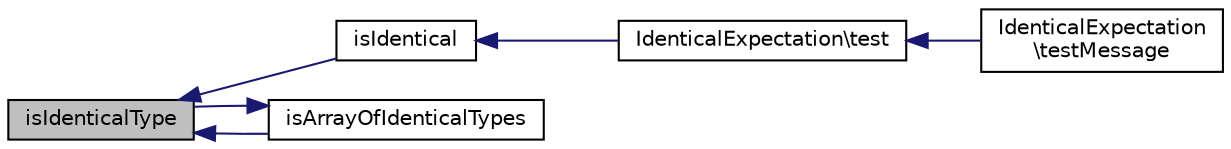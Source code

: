 digraph "isIdenticalType"
{
  edge [fontname="Helvetica",fontsize="10",labelfontname="Helvetica",labelfontsize="10"];
  node [fontname="Helvetica",fontsize="10",shape=record];
  rankdir="LR";
  Node1 [label="isIdenticalType",height=0.2,width=0.4,color="black", fillcolor="grey75", style="filled" fontcolor="black"];
  Node1 -> Node2 [dir="back",color="midnightblue",fontsize="10",style="solid",fontname="Helvetica"];
  Node2 [label="isIdentical",height=0.2,width=0.4,color="black", fillcolor="white", style="filled",URL="$class_simple_test_compatibility.html#a2143bfe18406c273885c33d2d79993c0"];
  Node2 -> Node3 [dir="back",color="midnightblue",fontsize="10",style="solid",fontname="Helvetica"];
  Node3 [label="IdenticalExpectation\\test",height=0.2,width=0.4,color="black", fillcolor="white", style="filled",URL="$class_identical_expectation.html#ae44e91fd7374c9eba4aa26c28454e4c8"];
  Node3 -> Node4 [dir="back",color="midnightblue",fontsize="10",style="solid",fontname="Helvetica"];
  Node4 [label="IdenticalExpectation\l\\testMessage",height=0.2,width=0.4,color="black", fillcolor="white", style="filled",URL="$class_identical_expectation.html#a4261cc878f60ae0a7a6058111d3fb767"];
  Node1 -> Node5 [dir="back",color="midnightblue",fontsize="10",style="solid",fontname="Helvetica"];
  Node5 [label="isArrayOfIdenticalTypes",height=0.2,width=0.4,color="black", fillcolor="white", style="filled",URL="$class_simple_test_compatibility.html#a5914a1ab135dfd4fa7ccdd65bcc55252"];
  Node5 -> Node1 [dir="back",color="midnightblue",fontsize="10",style="solid",fontname="Helvetica"];
}
